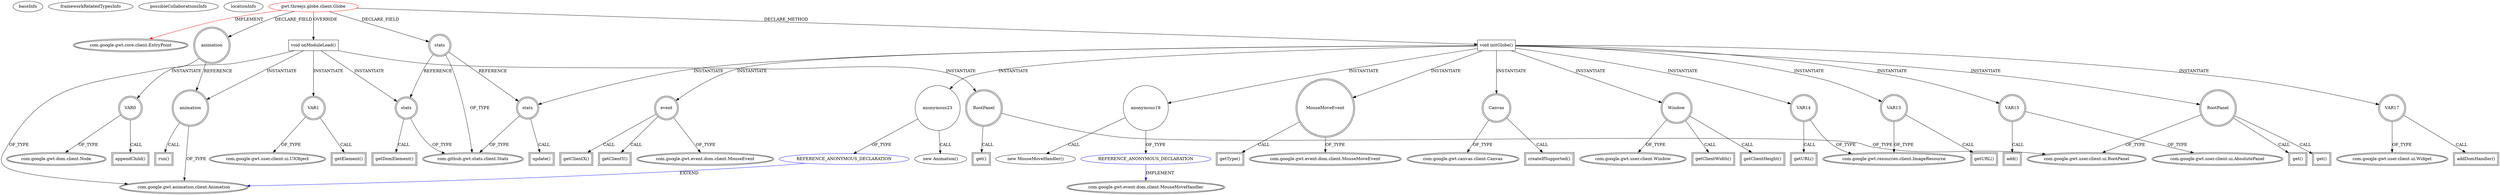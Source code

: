 digraph {
baseInfo[graphId=4572,category="extension_graph",isAnonymous=false,possibleRelation=true]
frameworkRelatedTypesInfo[0="com.google.gwt.core.client.EntryPoint"]
possibleCollaborationsInfo[0="4572~CLIENT_METHOD_DECLARATION-INSTANTIATION-~com.google.gwt.core.client.EntryPoint ~com.google.gwt.event.dom.client.MouseMoveHandler ~false~true",1="4572~CLIENT_METHOD_DECLARATION-INSTANTIATION-~com.google.gwt.core.client.EntryPoint ~com.google.gwt.animation.client.Animation ~false~true"]
locationInfo[projectName="vatula-gwt.threejs",filePath="/vatula-gwt.threejs/gwt.threejs-master/demo/Globe/src/gwt/threejs/globe/client/Globe.java",contextSignature="Globe",graphId="4572"]
0[label="gwt.threejs.globe.client.Globe",vertexType="ROOT_CLIENT_CLASS_DECLARATION",isFrameworkType=false,color=red]
1[label="com.google.gwt.core.client.EntryPoint",vertexType="FRAMEWORK_INTERFACE_TYPE",isFrameworkType=true,peripheries=2]
2[label="animation",vertexType="FIELD_DECLARATION",isFrameworkType=true,peripheries=2,shape=circle]
3[label="com.google.gwt.animation.client.Animation",vertexType="FRAMEWORK_CLASS_TYPE",isFrameworkType=true,peripheries=2]
4[label="stats",vertexType="FIELD_DECLARATION",isFrameworkType=true,peripheries=2,shape=circle]
5[label="com.github.gwt.stats.client.Stats",vertexType="FRAMEWORK_CLASS_TYPE",isFrameworkType=true,peripheries=2]
6[label="void onModuleLoad()",vertexType="OVERRIDING_METHOD_DECLARATION",isFrameworkType=false,shape=box]
7[label="VAR0",vertexType="VARIABLE_EXPRESION",isFrameworkType=true,peripheries=2,shape=circle]
9[label="com.google.gwt.dom.client.Node",vertexType="FRAMEWORK_CLASS_TYPE",isFrameworkType=true,peripheries=2]
8[label="appendChild()",vertexType="INSIDE_CALL",isFrameworkType=true,peripheries=2,shape=box]
10[label="VAR1",vertexType="VARIABLE_EXPRESION",isFrameworkType=true,peripheries=2,shape=circle]
12[label="com.google.gwt.user.client.ui.UIObject",vertexType="FRAMEWORK_CLASS_TYPE",isFrameworkType=true,peripheries=2]
11[label="getElement()",vertexType="INSIDE_CALL",isFrameworkType=true,peripheries=2,shape=box]
13[label="RootPanel",vertexType="VARIABLE_EXPRESION",isFrameworkType=true,peripheries=2,shape=circle]
15[label="com.google.gwt.user.client.ui.RootPanel",vertexType="FRAMEWORK_CLASS_TYPE",isFrameworkType=true,peripheries=2]
14[label="get()",vertexType="INSIDE_CALL",isFrameworkType=true,peripheries=2,shape=box]
16[label="stats",vertexType="VARIABLE_EXPRESION",isFrameworkType=true,peripheries=2,shape=circle]
17[label="getDomElement()",vertexType="INSIDE_CALL",isFrameworkType=true,peripheries=2,shape=box]
19[label="animation",vertexType="VARIABLE_EXPRESION",isFrameworkType=true,peripheries=2,shape=circle]
20[label="run()",vertexType="INSIDE_CALL",isFrameworkType=true,peripheries=2,shape=box]
37[label="void initGlobe()",vertexType="CLIENT_METHOD_DECLARATION",isFrameworkType=false,shape=box]
38[label="Canvas",vertexType="VARIABLE_EXPRESION",isFrameworkType=true,peripheries=2,shape=circle]
40[label="com.google.gwt.canvas.client.Canvas",vertexType="FRAMEWORK_CLASS_TYPE",isFrameworkType=true,peripheries=2]
39[label="createIfSupported()",vertexType="INSIDE_CALL",isFrameworkType=true,peripheries=2,shape=box]
41[label="Window",vertexType="VARIABLE_EXPRESION",isFrameworkType=true,peripheries=2,shape=circle]
43[label="com.google.gwt.user.client.Window",vertexType="FRAMEWORK_CLASS_TYPE",isFrameworkType=true,peripheries=2]
42[label="getClientWidth()",vertexType="INSIDE_CALL",isFrameworkType=true,peripheries=2,shape=box]
45[label="getClientHeight()",vertexType="INSIDE_CALL",isFrameworkType=true,peripheries=2,shape=box]
46[label="VAR13",vertexType="VARIABLE_EXPRESION",isFrameworkType=true,peripheries=2,shape=circle]
48[label="com.google.gwt.resources.client.ImageResource",vertexType="FRAMEWORK_INTERFACE_TYPE",isFrameworkType=true,peripheries=2]
47[label="getURL()",vertexType="INSIDE_CALL",isFrameworkType=true,peripheries=2,shape=box]
49[label="VAR14",vertexType="VARIABLE_EXPRESION",isFrameworkType=true,peripheries=2,shape=circle]
50[label="getURL()",vertexType="INSIDE_CALL",isFrameworkType=true,peripheries=2,shape=box]
52[label="VAR15",vertexType="VARIABLE_EXPRESION",isFrameworkType=true,peripheries=2,shape=circle]
54[label="com.google.gwt.user.client.ui.AbsolutePanel",vertexType="FRAMEWORK_CLASS_TYPE",isFrameworkType=true,peripheries=2]
53[label="add()",vertexType="INSIDE_CALL",isFrameworkType=true,peripheries=2,shape=box]
55[label="RootPanel",vertexType="VARIABLE_EXPRESION",isFrameworkType=true,peripheries=2,shape=circle]
56[label="get()",vertexType="INSIDE_CALL",isFrameworkType=true,peripheries=2,shape=box]
58[label="VAR17",vertexType="VARIABLE_EXPRESION",isFrameworkType=true,peripheries=2,shape=circle]
60[label="com.google.gwt.user.client.ui.Widget",vertexType="FRAMEWORK_CLASS_TYPE",isFrameworkType=true,peripheries=2]
59[label="addDomHandler()",vertexType="INSIDE_CALL",isFrameworkType=true,peripheries=2,shape=box]
62[label="get()",vertexType="INSIDE_CALL",isFrameworkType=true,peripheries=2,shape=box]
64[label="anonymous19",vertexType="VARIABLE_EXPRESION",isFrameworkType=false,shape=circle]
65[label="REFERENCE_ANONYMOUS_DECLARATION",vertexType="REFERENCE_ANONYMOUS_DECLARATION",isFrameworkType=false,color=blue]
66[label="com.google.gwt.event.dom.client.MouseMoveHandler",vertexType="FRAMEWORK_INTERFACE_TYPE",isFrameworkType=true,peripheries=2]
63[label="new MouseMoveHandler()",vertexType="CONSTRUCTOR_CALL",isFrameworkType=false]
67[label="event",vertexType="VARIABLE_EXPRESION",isFrameworkType=true,peripheries=2,shape=circle]
69[label="com.google.gwt.event.dom.client.MouseEvent",vertexType="FRAMEWORK_CLASS_TYPE",isFrameworkType=true,peripheries=2]
68[label="getClientX()",vertexType="INSIDE_CALL",isFrameworkType=true,peripheries=2,shape=box]
71[label="getClientY()",vertexType="INSIDE_CALL",isFrameworkType=true,peripheries=2,shape=box]
72[label="MouseMoveEvent",vertexType="VARIABLE_EXPRESION",isFrameworkType=true,peripheries=2,shape=circle]
74[label="com.google.gwt.event.dom.client.MouseMoveEvent",vertexType="FRAMEWORK_CLASS_TYPE",isFrameworkType=true,peripheries=2]
73[label="getType()",vertexType="INSIDE_CALL",isFrameworkType=true,peripheries=2,shape=box]
76[label="anonymous23",vertexType="VARIABLE_EXPRESION",isFrameworkType=false,shape=circle]
77[label="REFERENCE_ANONYMOUS_DECLARATION",vertexType="REFERENCE_ANONYMOUS_DECLARATION",isFrameworkType=false,color=blue]
75[label="new Animation()",vertexType="CONSTRUCTOR_CALL",isFrameworkType=false]
79[label="stats",vertexType="VARIABLE_EXPRESION",isFrameworkType=true,peripheries=2,shape=circle]
80[label="update()",vertexType="INSIDE_CALL",isFrameworkType=true,peripheries=2,shape=box]
0->1[label="IMPLEMENT",color=red]
0->2[label="DECLARE_FIELD"]
2->3[label="OF_TYPE"]
0->4[label="DECLARE_FIELD"]
4->5[label="OF_TYPE"]
0->6[label="OVERRIDE"]
6->7[label="INSTANTIATE"]
7->9[label="OF_TYPE"]
7->8[label="CALL"]
6->10[label="INSTANTIATE"]
10->12[label="OF_TYPE"]
10->11[label="CALL"]
6->13[label="INSTANTIATE"]
13->15[label="OF_TYPE"]
13->14[label="CALL"]
6->16[label="INSTANTIATE"]
4->16[label="REFERENCE"]
16->5[label="OF_TYPE"]
16->17[label="CALL"]
6->19[label="INSTANTIATE"]
2->19[label="REFERENCE"]
19->3[label="OF_TYPE"]
19->20[label="CALL"]
0->37[label="DECLARE_METHOD"]
37->38[label="INSTANTIATE"]
38->40[label="OF_TYPE"]
38->39[label="CALL"]
37->41[label="INSTANTIATE"]
41->43[label="OF_TYPE"]
41->42[label="CALL"]
41->45[label="CALL"]
37->46[label="INSTANTIATE"]
46->48[label="OF_TYPE"]
46->47[label="CALL"]
37->49[label="INSTANTIATE"]
49->48[label="OF_TYPE"]
49->50[label="CALL"]
37->52[label="INSTANTIATE"]
52->54[label="OF_TYPE"]
52->53[label="CALL"]
37->55[label="INSTANTIATE"]
55->15[label="OF_TYPE"]
55->56[label="CALL"]
37->58[label="INSTANTIATE"]
58->60[label="OF_TYPE"]
58->59[label="CALL"]
55->62[label="CALL"]
37->64[label="INSTANTIATE"]
65->66[label="IMPLEMENT",color=blue]
64->65[label="OF_TYPE"]
64->63[label="CALL"]
37->67[label="INSTANTIATE"]
67->69[label="OF_TYPE"]
67->68[label="CALL"]
67->71[label="CALL"]
37->72[label="INSTANTIATE"]
72->74[label="OF_TYPE"]
72->73[label="CALL"]
37->76[label="INSTANTIATE"]
77->3[label="EXTEND",color=blue]
76->77[label="OF_TYPE"]
76->75[label="CALL"]
37->79[label="INSTANTIATE"]
4->79[label="REFERENCE"]
79->5[label="OF_TYPE"]
79->80[label="CALL"]
}
